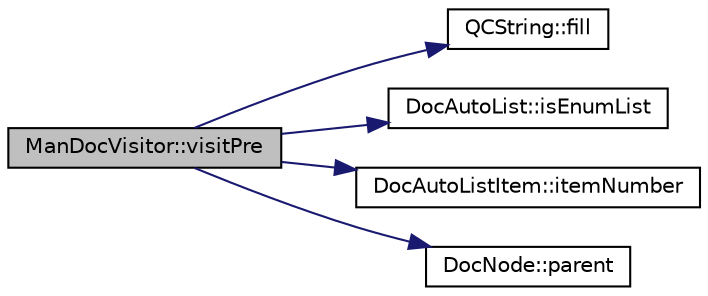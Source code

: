 digraph "ManDocVisitor::visitPre"
{
 // LATEX_PDF_SIZE
  edge [fontname="Helvetica",fontsize="10",labelfontname="Helvetica",labelfontsize="10"];
  node [fontname="Helvetica",fontsize="10",shape=record];
  rankdir="LR";
  Node1 [label="ManDocVisitor::visitPre",height=0.2,width=0.4,color="black", fillcolor="grey75", style="filled", fontcolor="black",tooltip=" "];
  Node1 -> Node2 [color="midnightblue",fontsize="10",style="solid",fontname="Helvetica"];
  Node2 [label="QCString::fill",height=0.2,width=0.4,color="black", fillcolor="white", style="filled",URL="$classQCString.html#a2061c09e8d70cd279d9cc9feef33d2bb",tooltip=" "];
  Node1 -> Node3 [color="midnightblue",fontsize="10",style="solid",fontname="Helvetica"];
  Node3 [label="DocAutoList::isEnumList",height=0.2,width=0.4,color="black", fillcolor="white", style="filled",URL="$classDocAutoList.html#a479dfc09c9f638c9bdead57868c5a3b8",tooltip=" "];
  Node1 -> Node4 [color="midnightblue",fontsize="10",style="solid",fontname="Helvetica"];
  Node4 [label="DocAutoListItem::itemNumber",height=0.2,width=0.4,color="black", fillcolor="white", style="filled",URL="$classDocAutoListItem.html#a2d307e9d399d0209c30a717f07d81ee2",tooltip=" "];
  Node1 -> Node5 [color="midnightblue",fontsize="10",style="solid",fontname="Helvetica"];
  Node5 [label="DocNode::parent",height=0.2,width=0.4,color="black", fillcolor="white", style="filled",URL="$classDocNode.html#a19c40a3c8e9e449616707f48e252b02e",tooltip=" "];
}
